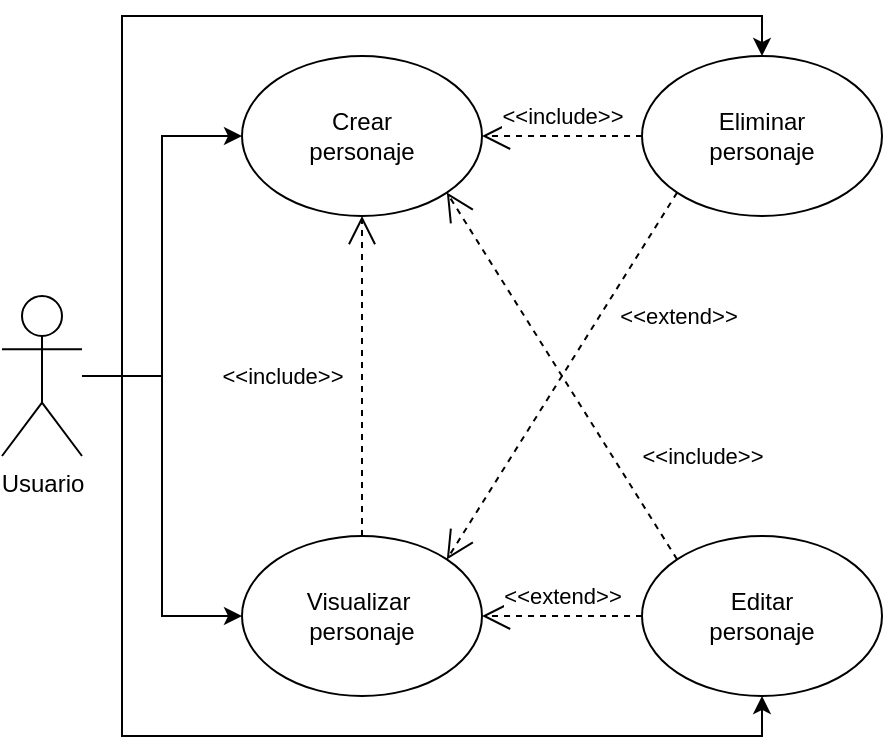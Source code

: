 <mxfile version="13.4.5" type="device"><diagram id="wELxerkGfubIeOWa2v1W" name="Página-1"><mxGraphModel dx="813" dy="470" grid="1" gridSize="10" guides="1" tooltips="1" connect="1" arrows="1" fold="1" page="1" pageScale="1" pageWidth="4681" pageHeight="3300" math="0" shadow="0"><root><mxCell id="0"/><mxCell id="1" parent="0"/><mxCell id="UgBEPL0TAXSFIKpxNpJ3-38" style="edgeStyle=orthogonalEdgeStyle;rounded=0;orthogonalLoop=1;jettySize=auto;html=1;entryX=0;entryY=0.5;entryDx=0;entryDy=0;" edge="1" parent="1" source="NgCRyr06lHWFh5YRiMEv-1" target="UgBEPL0TAXSFIKpxNpJ3-26"><mxGeometry relative="1" as="geometry"/></mxCell><mxCell id="UgBEPL0TAXSFIKpxNpJ3-39" style="edgeStyle=orthogonalEdgeStyle;rounded=0;orthogonalLoop=1;jettySize=auto;html=1;entryX=0;entryY=0.5;entryDx=0;entryDy=0;" edge="1" parent="1" source="NgCRyr06lHWFh5YRiMEv-1" target="UgBEPL0TAXSFIKpxNpJ3-25"><mxGeometry relative="1" as="geometry"/></mxCell><mxCell id="UgBEPL0TAXSFIKpxNpJ3-40" style="edgeStyle=orthogonalEdgeStyle;rounded=0;orthogonalLoop=1;jettySize=auto;html=1;entryX=0.5;entryY=1;entryDx=0;entryDy=0;" edge="1" parent="1" source="NgCRyr06lHWFh5YRiMEv-1" target="UgBEPL0TAXSFIKpxNpJ3-3"><mxGeometry relative="1" as="geometry"><Array as="points"><mxPoint x="140" y="280"/><mxPoint x="140" y="460"/><mxPoint x="460" y="460"/></Array></mxGeometry></mxCell><mxCell id="UgBEPL0TAXSFIKpxNpJ3-41" style="edgeStyle=orthogonalEdgeStyle;rounded=0;orthogonalLoop=1;jettySize=auto;html=1;entryX=0.5;entryY=0;entryDx=0;entryDy=0;" edge="1" parent="1" source="NgCRyr06lHWFh5YRiMEv-1" target="UgBEPL0TAXSFIKpxNpJ3-2"><mxGeometry relative="1" as="geometry"><Array as="points"><mxPoint x="140" y="280"/><mxPoint x="140" y="100"/><mxPoint x="460" y="100"/></Array></mxGeometry></mxCell><mxCell id="NgCRyr06lHWFh5YRiMEv-1" value="Usuario" style="shape=umlActor;verticalLabelPosition=bottom;verticalAlign=top;html=1;outlineConnect=0;" parent="1" vertex="1"><mxGeometry x="80" y="240" width="40" height="80" as="geometry"/></mxCell><mxCell id="UgBEPL0TAXSFIKpxNpJ3-2" value="Eliminar &lt;br&gt;personaje" style="ellipse;whiteSpace=wrap;html=1;" vertex="1" parent="1"><mxGeometry x="400" y="120" width="120" height="80" as="geometry"/></mxCell><mxCell id="UgBEPL0TAXSFIKpxNpJ3-3" value="Editar&lt;br&gt;personaje" style="ellipse;whiteSpace=wrap;html=1;" vertex="1" parent="1"><mxGeometry x="400" y="360" width="120" height="80" as="geometry"/></mxCell><mxCell id="UgBEPL0TAXSFIKpxNpJ3-25" value="Crear &lt;br&gt;personaje" style="ellipse;whiteSpace=wrap;html=1;" vertex="1" parent="1"><mxGeometry x="200" y="120" width="120" height="80" as="geometry"/></mxCell><mxCell id="UgBEPL0TAXSFIKpxNpJ3-26" value="Visualizar&amp;nbsp;&lt;br&gt;personaje" style="ellipse;whiteSpace=wrap;html=1;" vertex="1" parent="1"><mxGeometry x="200" y="360" width="120" height="80" as="geometry"/></mxCell><mxCell id="UgBEPL0TAXSFIKpxNpJ3-43" value="&amp;lt;&amp;lt;extend&amp;gt;&amp;gt;" style="endArrow=open;endSize=12;dashed=1;html=1;exitX=0;exitY=1;exitDx=0;exitDy=0;entryX=1;entryY=0;entryDx=0;entryDy=0;" edge="1" parent="1" source="UgBEPL0TAXSFIKpxNpJ3-2" target="UgBEPL0TAXSFIKpxNpJ3-26"><mxGeometry x="-0.517" y="33" width="160" relative="1" as="geometry"><mxPoint x="560" y="240" as="sourcePoint"/><mxPoint x="720" y="240" as="targetPoint"/><mxPoint as="offset"/></mxGeometry></mxCell><mxCell id="UgBEPL0TAXSFIKpxNpJ3-47" value="&amp;lt;&amp;lt;extend&amp;gt;&amp;gt;" style="endArrow=open;endSize=12;dashed=1;html=1;exitX=0;exitY=0.5;exitDx=0;exitDy=0;entryX=1;entryY=0.5;entryDx=0;entryDy=0;" edge="1" parent="1" source="UgBEPL0TAXSFIKpxNpJ3-3" target="UgBEPL0TAXSFIKpxNpJ3-26"><mxGeometry y="-10" width="160" relative="1" as="geometry"><mxPoint x="570" y="250" as="sourcePoint"/><mxPoint x="730" y="250" as="targetPoint"/><mxPoint as="offset"/></mxGeometry></mxCell><mxCell id="UgBEPL0TAXSFIKpxNpJ3-48" value="&amp;lt;&amp;lt;include&amp;gt;&amp;gt;" style="endArrow=open;endSize=12;dashed=1;html=1;exitX=0.5;exitY=0;exitDx=0;exitDy=0;entryX=0.5;entryY=1;entryDx=0;entryDy=0;" edge="1" parent="1" source="UgBEPL0TAXSFIKpxNpJ3-26" target="UgBEPL0TAXSFIKpxNpJ3-25"><mxGeometry y="40" width="160" relative="1" as="geometry"><mxPoint x="270" y="320.0" as="sourcePoint"/><mxPoint x="430" y="320.0" as="targetPoint"/><mxPoint as="offset"/></mxGeometry></mxCell><mxCell id="UgBEPL0TAXSFIKpxNpJ3-49" value="&amp;lt;&amp;lt;include&amp;gt;&amp;gt;" style="endArrow=open;endSize=12;dashed=1;html=1;exitX=0;exitY=0.5;exitDx=0;exitDy=0;entryX=1;entryY=0.5;entryDx=0;entryDy=0;" edge="1" parent="1" source="UgBEPL0TAXSFIKpxNpJ3-2" target="UgBEPL0TAXSFIKpxNpJ3-25"><mxGeometry y="-10" width="160" relative="1" as="geometry"><mxPoint x="570" y="209.17" as="sourcePoint"/><mxPoint x="730" y="209.17" as="targetPoint"/><mxPoint as="offset"/></mxGeometry></mxCell><mxCell id="UgBEPL0TAXSFIKpxNpJ3-50" value="&amp;lt;&amp;lt;include&amp;gt;&amp;gt;" style="endArrow=open;endSize=12;dashed=1;html=1;exitX=0;exitY=0;exitDx=0;exitDy=0;entryX=1;entryY=1;entryDx=0;entryDy=0;" edge="1" parent="1" source="UgBEPL0TAXSFIKpxNpJ3-3" target="UgBEPL0TAXSFIKpxNpJ3-25"><mxGeometry x="-0.656" y="-38" width="160" relative="1" as="geometry"><mxPoint x="570" y="209.17" as="sourcePoint"/><mxPoint x="440" y="300" as="targetPoint"/><mxPoint as="offset"/></mxGeometry></mxCell></root></mxGraphModel></diagram></mxfile>